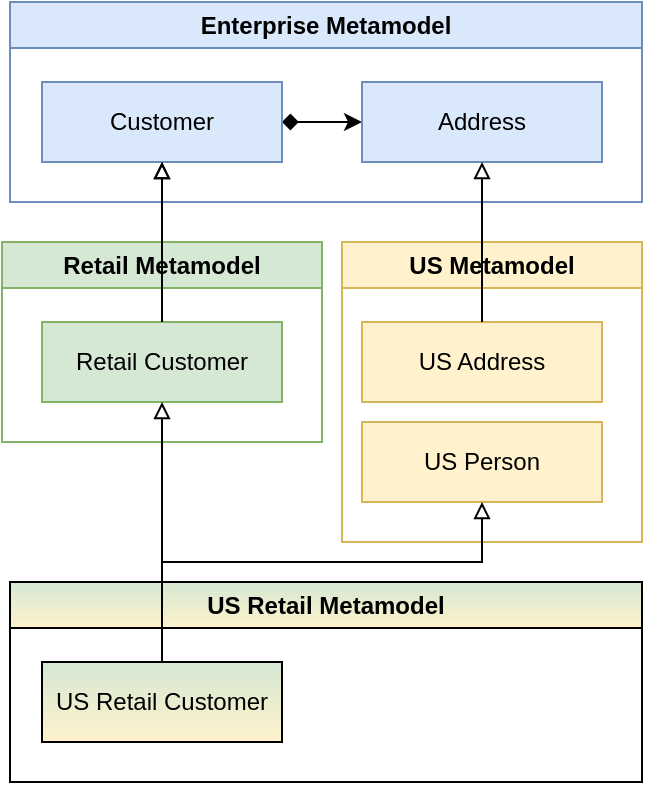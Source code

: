 <mxfile version="20.7.4" type="device"><diagram id="C5RBs43oDa-KdzZeNtuy" name="Page-1"><mxGraphModel dx="1098" dy="1513" grid="1" gridSize="10" guides="1" tooltips="1" connect="1" arrows="1" fold="1" page="1" pageScale="1" pageWidth="827" pageHeight="1169" math="0" shadow="0"><root><mxCell id="WIyWlLk6GJQsqaUBKTNV-0"/><mxCell id="WIyWlLk6GJQsqaUBKTNV-1" parent="WIyWlLk6GJQsqaUBKTNV-0"/><mxCell id="z6GpKHPJwW78uqHo5NaN-0" value="Enterprise Metamodel" style="swimlane;whiteSpace=wrap;html=1;fillColor=#dae8fc;strokeColor=#6c8ebf;" vertex="1" parent="WIyWlLk6GJQsqaUBKTNV-1"><mxGeometry x="314" y="560" width="316" height="100" as="geometry"/></mxCell><mxCell id="z6GpKHPJwW78uqHo5NaN-3" style="edgeStyle=orthogonalEdgeStyle;rounded=0;orthogonalLoop=1;jettySize=auto;html=1;startArrow=diamond;startFill=1;" edge="1" parent="z6GpKHPJwW78uqHo5NaN-0" source="z6GpKHPJwW78uqHo5NaN-1" target="z6GpKHPJwW78uqHo5NaN-2"><mxGeometry relative="1" as="geometry"/></mxCell><mxCell id="z6GpKHPJwW78uqHo5NaN-1" value="Customer" style="rounded=0;whiteSpace=wrap;html=1;fillColor=#dae8fc;strokeColor=#6c8ebf;" vertex="1" parent="z6GpKHPJwW78uqHo5NaN-0"><mxGeometry x="16" y="40" width="120" height="40" as="geometry"/></mxCell><mxCell id="z6GpKHPJwW78uqHo5NaN-2" value="Address" style="rounded=0;whiteSpace=wrap;html=1;fillColor=#dae8fc;strokeColor=#6c8ebf;" vertex="1" parent="z6GpKHPJwW78uqHo5NaN-0"><mxGeometry x="176" y="40" width="120" height="40" as="geometry"/></mxCell><mxCell id="z6GpKHPJwW78uqHo5NaN-14" value="" style="edgeStyle=orthogonalEdgeStyle;rounded=0;orthogonalLoop=1;jettySize=auto;html=1;startArrow=none;startFill=0;endArrow=block;endFill=0;" edge="1" parent="WIyWlLk6GJQsqaUBKTNV-1" source="z6GpKHPJwW78uqHo5NaN-4" target="z6GpKHPJwW78uqHo5NaN-1"><mxGeometry relative="1" as="geometry"/></mxCell><mxCell id="z6GpKHPJwW78uqHo5NaN-4" value="Retail Metamodel" style="swimlane;whiteSpace=wrap;html=1;fillColor=#d5e8d4;strokeColor=#82b366;" vertex="1" parent="WIyWlLk6GJQsqaUBKTNV-1"><mxGeometry x="310" y="680" width="160" height="100" as="geometry"/></mxCell><mxCell id="z6GpKHPJwW78uqHo5NaN-6" value="Retail Customer" style="rounded=0;whiteSpace=wrap;html=1;fillColor=#d5e8d4;strokeColor=#82b366;" vertex="1" parent="z6GpKHPJwW78uqHo5NaN-4"><mxGeometry x="20" y="40" width="120" height="40" as="geometry"/></mxCell><mxCell id="z6GpKHPJwW78uqHo5NaN-8" value="US Metamodel" style="swimlane;whiteSpace=wrap;html=1;fillColor=#fff2cc;strokeColor=#d6b656;" vertex="1" parent="WIyWlLk6GJQsqaUBKTNV-1"><mxGeometry x="480" y="680" width="150" height="150" as="geometry"/></mxCell><mxCell id="z6GpKHPJwW78uqHo5NaN-11" value="US Address" style="rounded=0;whiteSpace=wrap;html=1;fillColor=#fff2cc;strokeColor=#d6b656;" vertex="1" parent="z6GpKHPJwW78uqHo5NaN-8"><mxGeometry x="10" y="40" width="120" height="40" as="geometry"/></mxCell><mxCell id="z6GpKHPJwW78uqHo5NaN-17" value="US Person" style="rounded=0;whiteSpace=wrap;html=1;fillColor=#fff2cc;strokeColor=#d6b656;" vertex="1" parent="z6GpKHPJwW78uqHo5NaN-8"><mxGeometry x="10" y="90" width="120" height="40" as="geometry"/></mxCell><mxCell id="z6GpKHPJwW78uqHo5NaN-12" style="edgeStyle=orthogonalEdgeStyle;rounded=0;orthogonalLoop=1;jettySize=auto;html=1;startArrow=none;startFill=0;endArrow=block;endFill=0;" edge="1" parent="WIyWlLk6GJQsqaUBKTNV-1" source="z6GpKHPJwW78uqHo5NaN-11" target="z6GpKHPJwW78uqHo5NaN-2"><mxGeometry relative="1" as="geometry"/></mxCell><mxCell id="z6GpKHPJwW78uqHo5NaN-13" style="edgeStyle=orthogonalEdgeStyle;rounded=0;orthogonalLoop=1;jettySize=auto;html=1;entryX=0.5;entryY=1;entryDx=0;entryDy=0;startArrow=none;startFill=0;endArrow=block;endFill=0;" edge="1" parent="WIyWlLk6GJQsqaUBKTNV-1" source="z6GpKHPJwW78uqHo5NaN-6" target="z6GpKHPJwW78uqHo5NaN-1"><mxGeometry relative="1" as="geometry"/></mxCell><mxCell id="z6GpKHPJwW78uqHo5NaN-15" value="US Retail Metamodel" style="swimlane;whiteSpace=wrap;html=1;swimlaneFillColor=default;gradientColor=#fff2cc;fillColor=#d5e8d4;" vertex="1" parent="WIyWlLk6GJQsqaUBKTNV-1"><mxGeometry x="314" y="850" width="316" height="100" as="geometry"/></mxCell><mxCell id="z6GpKHPJwW78uqHo5NaN-16" value="US Retail Customer" style="rounded=0;whiteSpace=wrap;html=1;gradientColor=#fff2cc;fillColor=#d5e8d4;" vertex="1" parent="z6GpKHPJwW78uqHo5NaN-15"><mxGeometry x="16" y="40" width="120" height="40" as="geometry"/></mxCell><mxCell id="z6GpKHPJwW78uqHo5NaN-18" style="edgeStyle=orthogonalEdgeStyle;rounded=0;orthogonalLoop=1;jettySize=auto;html=1;startArrow=none;startFill=0;endArrow=block;endFill=0;" edge="1" parent="WIyWlLk6GJQsqaUBKTNV-1" source="z6GpKHPJwW78uqHo5NaN-16" target="z6GpKHPJwW78uqHo5NaN-6"><mxGeometry relative="1" as="geometry"/></mxCell><mxCell id="z6GpKHPJwW78uqHo5NaN-19" style="edgeStyle=orthogonalEdgeStyle;rounded=0;orthogonalLoop=1;jettySize=auto;html=1;entryX=0.5;entryY=1;entryDx=0;entryDy=0;startArrow=none;startFill=0;endArrow=block;endFill=0;" edge="1" parent="WIyWlLk6GJQsqaUBKTNV-1" source="z6GpKHPJwW78uqHo5NaN-16" target="z6GpKHPJwW78uqHo5NaN-17"><mxGeometry relative="1" as="geometry"><Array as="points"><mxPoint x="390" y="840"/><mxPoint x="550" y="840"/></Array></mxGeometry></mxCell></root></mxGraphModel></diagram></mxfile>